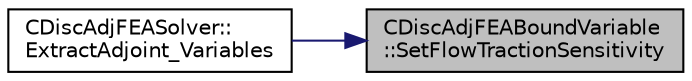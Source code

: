 digraph "CDiscAdjFEABoundVariable::SetFlowTractionSensitivity"
{
 // LATEX_PDF_SIZE
  edge [fontname="Helvetica",fontsize="10",labelfontname="Helvetica",labelfontsize="10"];
  node [fontname="Helvetica",fontsize="10",shape=record];
  rankdir="RL";
  Node1 [label="CDiscAdjFEABoundVariable\l::SetFlowTractionSensitivity",height=0.2,width=0.4,color="black", fillcolor="grey75", style="filled", fontcolor="black",tooltip="Set the FSI force sensitivity at the node."];
  Node1 -> Node2 [dir="back",color="midnightblue",fontsize="10",style="solid",fontname="Helvetica"];
  Node2 [label="CDiscAdjFEASolver::\lExtractAdjoint_Variables",height=0.2,width=0.4,color="black", fillcolor="white", style="filled",URL="$classCDiscAdjFEASolver.html#ac0e775ba18eb267baf111eb28072e0b9",tooltip="A virtual member."];
}
